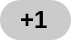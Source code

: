 <mxfile version="14.6.13" type="device"><diagram id="a-gPfgHAlKLRZvxw-IDW" name="Seite-1"><mxGraphModel dx="1086" dy="2135" grid="1" gridSize="10" guides="1" tooltips="1" connect="1" arrows="1" fold="1" page="1" pageScale="1" pageWidth="827" pageHeight="1169" math="0" shadow="0"><root><mxCell id="0"/><mxCell id="1" parent="0"/><mxCell id="3nyI8vQSsFHRMGAoTXiv-1" value="+1" style="rounded=1;whiteSpace=wrap;html=1;arcSize=50;strokeColor=none;strokeWidth=1;fontColor=#000000;whiteSpace=wrap;align=left;verticalAlign=middle;spacingLeft=0;fontStyle=1;fontSize=12;spacing=10;fillColor=#CCCBCB;" vertex="1" parent="1"><mxGeometry x="40" y="-1120" width="35.5" height="20" as="geometry"/></mxCell></root></mxGraphModel></diagram></mxfile>
